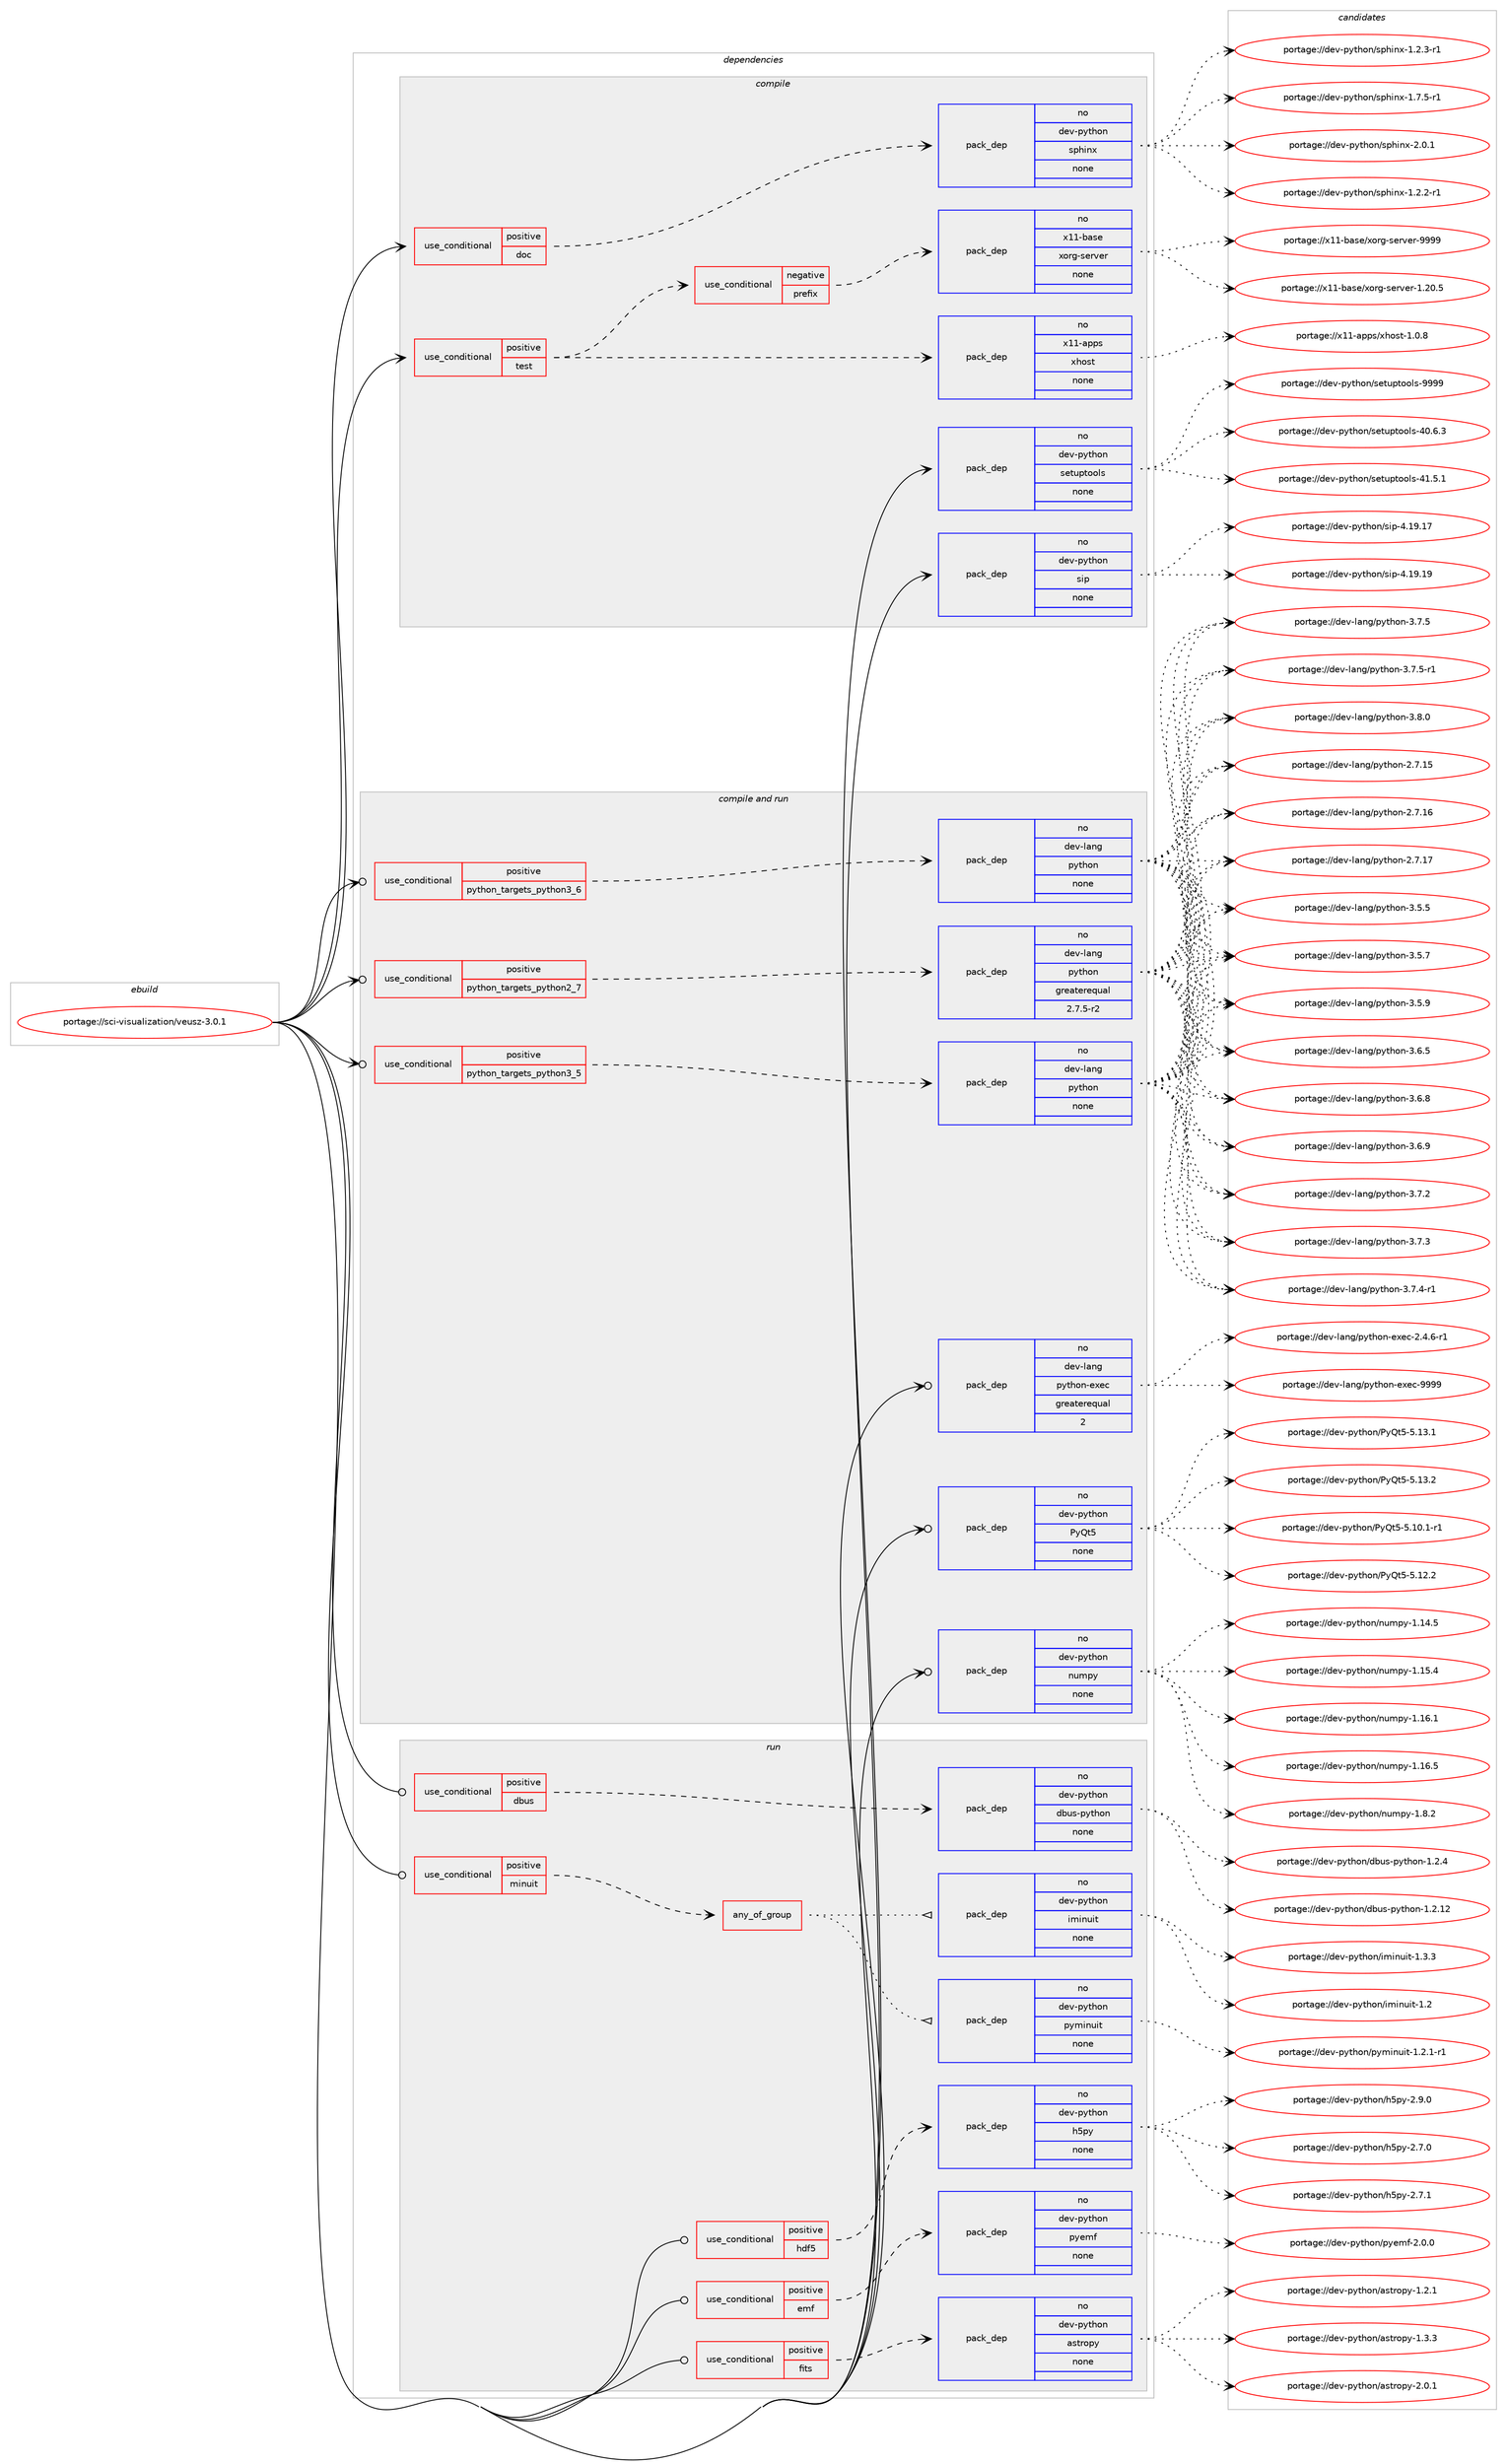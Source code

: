 digraph prolog {

# *************
# Graph options
# *************

newrank=true;
concentrate=true;
compound=true;
graph [rankdir=LR,fontname=Helvetica,fontsize=10,ranksep=1.5];#, ranksep=2.5, nodesep=0.2];
edge  [arrowhead=vee];
node  [fontname=Helvetica,fontsize=10];

# **********
# The ebuild
# **********

subgraph cluster_leftcol {
color=gray;
rank=same;
label=<<i>ebuild</i>>;
id [label="portage://sci-visualization/veusz-3.0.1", color=red, width=4, href="../sci-visualization/veusz-3.0.1.svg"];
}

# ****************
# The dependencies
# ****************

subgraph cluster_midcol {
color=gray;
label=<<i>dependencies</i>>;
subgraph cluster_compile {
fillcolor="#eeeeee";
style=filled;
label=<<i>compile</i>>;
subgraph cond98707 {
dependency398700 [label=<<TABLE BORDER="0" CELLBORDER="1" CELLSPACING="0" CELLPADDING="4"><TR><TD ROWSPAN="3" CELLPADDING="10">use_conditional</TD></TR><TR><TD>positive</TD></TR><TR><TD>doc</TD></TR></TABLE>>, shape=none, color=red];
subgraph pack293210 {
dependency398701 [label=<<TABLE BORDER="0" CELLBORDER="1" CELLSPACING="0" CELLPADDING="4" WIDTH="220"><TR><TD ROWSPAN="6" CELLPADDING="30">pack_dep</TD></TR><TR><TD WIDTH="110">no</TD></TR><TR><TD>dev-python</TD></TR><TR><TD>sphinx</TD></TR><TR><TD>none</TD></TR><TR><TD></TD></TR></TABLE>>, shape=none, color=blue];
}
dependency398700:e -> dependency398701:w [weight=20,style="dashed",arrowhead="vee"];
}
id:e -> dependency398700:w [weight=20,style="solid",arrowhead="vee"];
subgraph cond98708 {
dependency398702 [label=<<TABLE BORDER="0" CELLBORDER="1" CELLSPACING="0" CELLPADDING="4"><TR><TD ROWSPAN="3" CELLPADDING="10">use_conditional</TD></TR><TR><TD>positive</TD></TR><TR><TD>test</TD></TR></TABLE>>, shape=none, color=red];
subgraph cond98709 {
dependency398703 [label=<<TABLE BORDER="0" CELLBORDER="1" CELLSPACING="0" CELLPADDING="4"><TR><TD ROWSPAN="3" CELLPADDING="10">use_conditional</TD></TR><TR><TD>negative</TD></TR><TR><TD>prefix</TD></TR></TABLE>>, shape=none, color=red];
subgraph pack293211 {
dependency398704 [label=<<TABLE BORDER="0" CELLBORDER="1" CELLSPACING="0" CELLPADDING="4" WIDTH="220"><TR><TD ROWSPAN="6" CELLPADDING="30">pack_dep</TD></TR><TR><TD WIDTH="110">no</TD></TR><TR><TD>x11-base</TD></TR><TR><TD>xorg-server</TD></TR><TR><TD>none</TD></TR><TR><TD></TD></TR></TABLE>>, shape=none, color=blue];
}
dependency398703:e -> dependency398704:w [weight=20,style="dashed",arrowhead="vee"];
}
dependency398702:e -> dependency398703:w [weight=20,style="dashed",arrowhead="vee"];
subgraph pack293212 {
dependency398705 [label=<<TABLE BORDER="0" CELLBORDER="1" CELLSPACING="0" CELLPADDING="4" WIDTH="220"><TR><TD ROWSPAN="6" CELLPADDING="30">pack_dep</TD></TR><TR><TD WIDTH="110">no</TD></TR><TR><TD>x11-apps</TD></TR><TR><TD>xhost</TD></TR><TR><TD>none</TD></TR><TR><TD></TD></TR></TABLE>>, shape=none, color=blue];
}
dependency398702:e -> dependency398705:w [weight=20,style="dashed",arrowhead="vee"];
}
id:e -> dependency398702:w [weight=20,style="solid",arrowhead="vee"];
subgraph pack293213 {
dependency398706 [label=<<TABLE BORDER="0" CELLBORDER="1" CELLSPACING="0" CELLPADDING="4" WIDTH="220"><TR><TD ROWSPAN="6" CELLPADDING="30">pack_dep</TD></TR><TR><TD WIDTH="110">no</TD></TR><TR><TD>dev-python</TD></TR><TR><TD>setuptools</TD></TR><TR><TD>none</TD></TR><TR><TD></TD></TR></TABLE>>, shape=none, color=blue];
}
id:e -> dependency398706:w [weight=20,style="solid",arrowhead="vee"];
subgraph pack293214 {
dependency398707 [label=<<TABLE BORDER="0" CELLBORDER="1" CELLSPACING="0" CELLPADDING="4" WIDTH="220"><TR><TD ROWSPAN="6" CELLPADDING="30">pack_dep</TD></TR><TR><TD WIDTH="110">no</TD></TR><TR><TD>dev-python</TD></TR><TR><TD>sip</TD></TR><TR><TD>none</TD></TR><TR><TD></TD></TR></TABLE>>, shape=none, color=blue];
}
id:e -> dependency398707:w [weight=20,style="solid",arrowhead="vee"];
}
subgraph cluster_compileandrun {
fillcolor="#eeeeee";
style=filled;
label=<<i>compile and run</i>>;
subgraph cond98710 {
dependency398708 [label=<<TABLE BORDER="0" CELLBORDER="1" CELLSPACING="0" CELLPADDING="4"><TR><TD ROWSPAN="3" CELLPADDING="10">use_conditional</TD></TR><TR><TD>positive</TD></TR><TR><TD>python_targets_python2_7</TD></TR></TABLE>>, shape=none, color=red];
subgraph pack293215 {
dependency398709 [label=<<TABLE BORDER="0" CELLBORDER="1" CELLSPACING="0" CELLPADDING="4" WIDTH="220"><TR><TD ROWSPAN="6" CELLPADDING="30">pack_dep</TD></TR><TR><TD WIDTH="110">no</TD></TR><TR><TD>dev-lang</TD></TR><TR><TD>python</TD></TR><TR><TD>greaterequal</TD></TR><TR><TD>2.7.5-r2</TD></TR></TABLE>>, shape=none, color=blue];
}
dependency398708:e -> dependency398709:w [weight=20,style="dashed",arrowhead="vee"];
}
id:e -> dependency398708:w [weight=20,style="solid",arrowhead="odotvee"];
subgraph cond98711 {
dependency398710 [label=<<TABLE BORDER="0" CELLBORDER="1" CELLSPACING="0" CELLPADDING="4"><TR><TD ROWSPAN="3" CELLPADDING="10">use_conditional</TD></TR><TR><TD>positive</TD></TR><TR><TD>python_targets_python3_5</TD></TR></TABLE>>, shape=none, color=red];
subgraph pack293216 {
dependency398711 [label=<<TABLE BORDER="0" CELLBORDER="1" CELLSPACING="0" CELLPADDING="4" WIDTH="220"><TR><TD ROWSPAN="6" CELLPADDING="30">pack_dep</TD></TR><TR><TD WIDTH="110">no</TD></TR><TR><TD>dev-lang</TD></TR><TR><TD>python</TD></TR><TR><TD>none</TD></TR><TR><TD></TD></TR></TABLE>>, shape=none, color=blue];
}
dependency398710:e -> dependency398711:w [weight=20,style="dashed",arrowhead="vee"];
}
id:e -> dependency398710:w [weight=20,style="solid",arrowhead="odotvee"];
subgraph cond98712 {
dependency398712 [label=<<TABLE BORDER="0" CELLBORDER="1" CELLSPACING="0" CELLPADDING="4"><TR><TD ROWSPAN="3" CELLPADDING="10">use_conditional</TD></TR><TR><TD>positive</TD></TR><TR><TD>python_targets_python3_6</TD></TR></TABLE>>, shape=none, color=red];
subgraph pack293217 {
dependency398713 [label=<<TABLE BORDER="0" CELLBORDER="1" CELLSPACING="0" CELLPADDING="4" WIDTH="220"><TR><TD ROWSPAN="6" CELLPADDING="30">pack_dep</TD></TR><TR><TD WIDTH="110">no</TD></TR><TR><TD>dev-lang</TD></TR><TR><TD>python</TD></TR><TR><TD>none</TD></TR><TR><TD></TD></TR></TABLE>>, shape=none, color=blue];
}
dependency398712:e -> dependency398713:w [weight=20,style="dashed",arrowhead="vee"];
}
id:e -> dependency398712:w [weight=20,style="solid",arrowhead="odotvee"];
subgraph pack293218 {
dependency398714 [label=<<TABLE BORDER="0" CELLBORDER="1" CELLSPACING="0" CELLPADDING="4" WIDTH="220"><TR><TD ROWSPAN="6" CELLPADDING="30">pack_dep</TD></TR><TR><TD WIDTH="110">no</TD></TR><TR><TD>dev-lang</TD></TR><TR><TD>python-exec</TD></TR><TR><TD>greaterequal</TD></TR><TR><TD>2</TD></TR></TABLE>>, shape=none, color=blue];
}
id:e -> dependency398714:w [weight=20,style="solid",arrowhead="odotvee"];
subgraph pack293219 {
dependency398715 [label=<<TABLE BORDER="0" CELLBORDER="1" CELLSPACING="0" CELLPADDING="4" WIDTH="220"><TR><TD ROWSPAN="6" CELLPADDING="30">pack_dep</TD></TR><TR><TD WIDTH="110">no</TD></TR><TR><TD>dev-python</TD></TR><TR><TD>PyQt5</TD></TR><TR><TD>none</TD></TR><TR><TD></TD></TR></TABLE>>, shape=none, color=blue];
}
id:e -> dependency398715:w [weight=20,style="solid",arrowhead="odotvee"];
subgraph pack293220 {
dependency398716 [label=<<TABLE BORDER="0" CELLBORDER="1" CELLSPACING="0" CELLPADDING="4" WIDTH="220"><TR><TD ROWSPAN="6" CELLPADDING="30">pack_dep</TD></TR><TR><TD WIDTH="110">no</TD></TR><TR><TD>dev-python</TD></TR><TR><TD>numpy</TD></TR><TR><TD>none</TD></TR><TR><TD></TD></TR></TABLE>>, shape=none, color=blue];
}
id:e -> dependency398716:w [weight=20,style="solid",arrowhead="odotvee"];
}
subgraph cluster_run {
fillcolor="#eeeeee";
style=filled;
label=<<i>run</i>>;
subgraph cond98713 {
dependency398717 [label=<<TABLE BORDER="0" CELLBORDER="1" CELLSPACING="0" CELLPADDING="4"><TR><TD ROWSPAN="3" CELLPADDING="10">use_conditional</TD></TR><TR><TD>positive</TD></TR><TR><TD>dbus</TD></TR></TABLE>>, shape=none, color=red];
subgraph pack293221 {
dependency398718 [label=<<TABLE BORDER="0" CELLBORDER="1" CELLSPACING="0" CELLPADDING="4" WIDTH="220"><TR><TD ROWSPAN="6" CELLPADDING="30">pack_dep</TD></TR><TR><TD WIDTH="110">no</TD></TR><TR><TD>dev-python</TD></TR><TR><TD>dbus-python</TD></TR><TR><TD>none</TD></TR><TR><TD></TD></TR></TABLE>>, shape=none, color=blue];
}
dependency398717:e -> dependency398718:w [weight=20,style="dashed",arrowhead="vee"];
}
id:e -> dependency398717:w [weight=20,style="solid",arrowhead="odot"];
subgraph cond98714 {
dependency398719 [label=<<TABLE BORDER="0" CELLBORDER="1" CELLSPACING="0" CELLPADDING="4"><TR><TD ROWSPAN="3" CELLPADDING="10">use_conditional</TD></TR><TR><TD>positive</TD></TR><TR><TD>emf</TD></TR></TABLE>>, shape=none, color=red];
subgraph pack293222 {
dependency398720 [label=<<TABLE BORDER="0" CELLBORDER="1" CELLSPACING="0" CELLPADDING="4" WIDTH="220"><TR><TD ROWSPAN="6" CELLPADDING="30">pack_dep</TD></TR><TR><TD WIDTH="110">no</TD></TR><TR><TD>dev-python</TD></TR><TR><TD>pyemf</TD></TR><TR><TD>none</TD></TR><TR><TD></TD></TR></TABLE>>, shape=none, color=blue];
}
dependency398719:e -> dependency398720:w [weight=20,style="dashed",arrowhead="vee"];
}
id:e -> dependency398719:w [weight=20,style="solid",arrowhead="odot"];
subgraph cond98715 {
dependency398721 [label=<<TABLE BORDER="0" CELLBORDER="1" CELLSPACING="0" CELLPADDING="4"><TR><TD ROWSPAN="3" CELLPADDING="10">use_conditional</TD></TR><TR><TD>positive</TD></TR><TR><TD>fits</TD></TR></TABLE>>, shape=none, color=red];
subgraph pack293223 {
dependency398722 [label=<<TABLE BORDER="0" CELLBORDER="1" CELLSPACING="0" CELLPADDING="4" WIDTH="220"><TR><TD ROWSPAN="6" CELLPADDING="30">pack_dep</TD></TR><TR><TD WIDTH="110">no</TD></TR><TR><TD>dev-python</TD></TR><TR><TD>astropy</TD></TR><TR><TD>none</TD></TR><TR><TD></TD></TR></TABLE>>, shape=none, color=blue];
}
dependency398721:e -> dependency398722:w [weight=20,style="dashed",arrowhead="vee"];
}
id:e -> dependency398721:w [weight=20,style="solid",arrowhead="odot"];
subgraph cond98716 {
dependency398723 [label=<<TABLE BORDER="0" CELLBORDER="1" CELLSPACING="0" CELLPADDING="4"><TR><TD ROWSPAN="3" CELLPADDING="10">use_conditional</TD></TR><TR><TD>positive</TD></TR><TR><TD>hdf5</TD></TR></TABLE>>, shape=none, color=red];
subgraph pack293224 {
dependency398724 [label=<<TABLE BORDER="0" CELLBORDER="1" CELLSPACING="0" CELLPADDING="4" WIDTH="220"><TR><TD ROWSPAN="6" CELLPADDING="30">pack_dep</TD></TR><TR><TD WIDTH="110">no</TD></TR><TR><TD>dev-python</TD></TR><TR><TD>h5py</TD></TR><TR><TD>none</TD></TR><TR><TD></TD></TR></TABLE>>, shape=none, color=blue];
}
dependency398723:e -> dependency398724:w [weight=20,style="dashed",arrowhead="vee"];
}
id:e -> dependency398723:w [weight=20,style="solid",arrowhead="odot"];
subgraph cond98717 {
dependency398725 [label=<<TABLE BORDER="0" CELLBORDER="1" CELLSPACING="0" CELLPADDING="4"><TR><TD ROWSPAN="3" CELLPADDING="10">use_conditional</TD></TR><TR><TD>positive</TD></TR><TR><TD>minuit</TD></TR></TABLE>>, shape=none, color=red];
subgraph any6576 {
dependency398726 [label=<<TABLE BORDER="0" CELLBORDER="1" CELLSPACING="0" CELLPADDING="4"><TR><TD CELLPADDING="10">any_of_group</TD></TR></TABLE>>, shape=none, color=red];subgraph pack293225 {
dependency398727 [label=<<TABLE BORDER="0" CELLBORDER="1" CELLSPACING="0" CELLPADDING="4" WIDTH="220"><TR><TD ROWSPAN="6" CELLPADDING="30">pack_dep</TD></TR><TR><TD WIDTH="110">no</TD></TR><TR><TD>dev-python</TD></TR><TR><TD>iminuit</TD></TR><TR><TD>none</TD></TR><TR><TD></TD></TR></TABLE>>, shape=none, color=blue];
}
dependency398726:e -> dependency398727:w [weight=20,style="dotted",arrowhead="oinv"];
subgraph pack293226 {
dependency398728 [label=<<TABLE BORDER="0" CELLBORDER="1" CELLSPACING="0" CELLPADDING="4" WIDTH="220"><TR><TD ROWSPAN="6" CELLPADDING="30">pack_dep</TD></TR><TR><TD WIDTH="110">no</TD></TR><TR><TD>dev-python</TD></TR><TR><TD>pyminuit</TD></TR><TR><TD>none</TD></TR><TR><TD></TD></TR></TABLE>>, shape=none, color=blue];
}
dependency398726:e -> dependency398728:w [weight=20,style="dotted",arrowhead="oinv"];
}
dependency398725:e -> dependency398726:w [weight=20,style="dashed",arrowhead="vee"];
}
id:e -> dependency398725:w [weight=20,style="solid",arrowhead="odot"];
}
}

# **************
# The candidates
# **************

subgraph cluster_choices {
rank=same;
color=gray;
label=<<i>candidates</i>>;

subgraph choice293210 {
color=black;
nodesep=1;
choiceportage10010111845112121116104111110471151121041051101204549465046504511449 [label="portage://dev-python/sphinx-1.2.2-r1", color=red, width=4,href="../dev-python/sphinx-1.2.2-r1.svg"];
choiceportage10010111845112121116104111110471151121041051101204549465046514511449 [label="portage://dev-python/sphinx-1.2.3-r1", color=red, width=4,href="../dev-python/sphinx-1.2.3-r1.svg"];
choiceportage10010111845112121116104111110471151121041051101204549465546534511449 [label="portage://dev-python/sphinx-1.7.5-r1", color=red, width=4,href="../dev-python/sphinx-1.7.5-r1.svg"];
choiceportage1001011184511212111610411111047115112104105110120455046484649 [label="portage://dev-python/sphinx-2.0.1", color=red, width=4,href="../dev-python/sphinx-2.0.1.svg"];
dependency398701:e -> choiceportage10010111845112121116104111110471151121041051101204549465046504511449:w [style=dotted,weight="100"];
dependency398701:e -> choiceportage10010111845112121116104111110471151121041051101204549465046514511449:w [style=dotted,weight="100"];
dependency398701:e -> choiceportage10010111845112121116104111110471151121041051101204549465546534511449:w [style=dotted,weight="100"];
dependency398701:e -> choiceportage1001011184511212111610411111047115112104105110120455046484649:w [style=dotted,weight="100"];
}
subgraph choice293211 {
color=black;
nodesep=1;
choiceportage1204949459897115101471201111141034511510111411810111445494650484653 [label="portage://x11-base/xorg-server-1.20.5", color=red, width=4,href="../x11-base/xorg-server-1.20.5.svg"];
choiceportage120494945989711510147120111114103451151011141181011144557575757 [label="portage://x11-base/xorg-server-9999", color=red, width=4,href="../x11-base/xorg-server-9999.svg"];
dependency398704:e -> choiceportage1204949459897115101471201111141034511510111411810111445494650484653:w [style=dotted,weight="100"];
dependency398704:e -> choiceportage120494945989711510147120111114103451151011141181011144557575757:w [style=dotted,weight="100"];
}
subgraph choice293212 {
color=black;
nodesep=1;
choiceportage1204949459711211211547120104111115116454946484656 [label="portage://x11-apps/xhost-1.0.8", color=red, width=4,href="../x11-apps/xhost-1.0.8.svg"];
dependency398705:e -> choiceportage1204949459711211211547120104111115116454946484656:w [style=dotted,weight="100"];
}
subgraph choice293213 {
color=black;
nodesep=1;
choiceportage100101118451121211161041111104711510111611711211611111110811545524846544651 [label="portage://dev-python/setuptools-40.6.3", color=red, width=4,href="../dev-python/setuptools-40.6.3.svg"];
choiceportage100101118451121211161041111104711510111611711211611111110811545524946534649 [label="portage://dev-python/setuptools-41.5.1", color=red, width=4,href="../dev-python/setuptools-41.5.1.svg"];
choiceportage10010111845112121116104111110471151011161171121161111111081154557575757 [label="portage://dev-python/setuptools-9999", color=red, width=4,href="../dev-python/setuptools-9999.svg"];
dependency398706:e -> choiceportage100101118451121211161041111104711510111611711211611111110811545524846544651:w [style=dotted,weight="100"];
dependency398706:e -> choiceportage100101118451121211161041111104711510111611711211611111110811545524946534649:w [style=dotted,weight="100"];
dependency398706:e -> choiceportage10010111845112121116104111110471151011161171121161111111081154557575757:w [style=dotted,weight="100"];
}
subgraph choice293214 {
color=black;
nodesep=1;
choiceportage10010111845112121116104111110471151051124552464957464955 [label="portage://dev-python/sip-4.19.17", color=red, width=4,href="../dev-python/sip-4.19.17.svg"];
choiceportage10010111845112121116104111110471151051124552464957464957 [label="portage://dev-python/sip-4.19.19", color=red, width=4,href="../dev-python/sip-4.19.19.svg"];
dependency398707:e -> choiceportage10010111845112121116104111110471151051124552464957464955:w [style=dotted,weight="100"];
dependency398707:e -> choiceportage10010111845112121116104111110471151051124552464957464957:w [style=dotted,weight="100"];
}
subgraph choice293215 {
color=black;
nodesep=1;
choiceportage10010111845108971101034711212111610411111045504655464953 [label="portage://dev-lang/python-2.7.15", color=red, width=4,href="../dev-lang/python-2.7.15.svg"];
choiceportage10010111845108971101034711212111610411111045504655464954 [label="portage://dev-lang/python-2.7.16", color=red, width=4,href="../dev-lang/python-2.7.16.svg"];
choiceportage10010111845108971101034711212111610411111045504655464955 [label="portage://dev-lang/python-2.7.17", color=red, width=4,href="../dev-lang/python-2.7.17.svg"];
choiceportage100101118451089711010347112121116104111110455146534653 [label="portage://dev-lang/python-3.5.5", color=red, width=4,href="../dev-lang/python-3.5.5.svg"];
choiceportage100101118451089711010347112121116104111110455146534655 [label="portage://dev-lang/python-3.5.7", color=red, width=4,href="../dev-lang/python-3.5.7.svg"];
choiceportage100101118451089711010347112121116104111110455146534657 [label="portage://dev-lang/python-3.5.9", color=red, width=4,href="../dev-lang/python-3.5.9.svg"];
choiceportage100101118451089711010347112121116104111110455146544653 [label="portage://dev-lang/python-3.6.5", color=red, width=4,href="../dev-lang/python-3.6.5.svg"];
choiceportage100101118451089711010347112121116104111110455146544656 [label="portage://dev-lang/python-3.6.8", color=red, width=4,href="../dev-lang/python-3.6.8.svg"];
choiceportage100101118451089711010347112121116104111110455146544657 [label="portage://dev-lang/python-3.6.9", color=red, width=4,href="../dev-lang/python-3.6.9.svg"];
choiceportage100101118451089711010347112121116104111110455146554650 [label="portage://dev-lang/python-3.7.2", color=red, width=4,href="../dev-lang/python-3.7.2.svg"];
choiceportage100101118451089711010347112121116104111110455146554651 [label="portage://dev-lang/python-3.7.3", color=red, width=4,href="../dev-lang/python-3.7.3.svg"];
choiceportage1001011184510897110103471121211161041111104551465546524511449 [label="portage://dev-lang/python-3.7.4-r1", color=red, width=4,href="../dev-lang/python-3.7.4-r1.svg"];
choiceportage100101118451089711010347112121116104111110455146554653 [label="portage://dev-lang/python-3.7.5", color=red, width=4,href="../dev-lang/python-3.7.5.svg"];
choiceportage1001011184510897110103471121211161041111104551465546534511449 [label="portage://dev-lang/python-3.7.5-r1", color=red, width=4,href="../dev-lang/python-3.7.5-r1.svg"];
choiceportage100101118451089711010347112121116104111110455146564648 [label="portage://dev-lang/python-3.8.0", color=red, width=4,href="../dev-lang/python-3.8.0.svg"];
dependency398709:e -> choiceportage10010111845108971101034711212111610411111045504655464953:w [style=dotted,weight="100"];
dependency398709:e -> choiceportage10010111845108971101034711212111610411111045504655464954:w [style=dotted,weight="100"];
dependency398709:e -> choiceportage10010111845108971101034711212111610411111045504655464955:w [style=dotted,weight="100"];
dependency398709:e -> choiceportage100101118451089711010347112121116104111110455146534653:w [style=dotted,weight="100"];
dependency398709:e -> choiceportage100101118451089711010347112121116104111110455146534655:w [style=dotted,weight="100"];
dependency398709:e -> choiceportage100101118451089711010347112121116104111110455146534657:w [style=dotted,weight="100"];
dependency398709:e -> choiceportage100101118451089711010347112121116104111110455146544653:w [style=dotted,weight="100"];
dependency398709:e -> choiceportage100101118451089711010347112121116104111110455146544656:w [style=dotted,weight="100"];
dependency398709:e -> choiceportage100101118451089711010347112121116104111110455146544657:w [style=dotted,weight="100"];
dependency398709:e -> choiceportage100101118451089711010347112121116104111110455146554650:w [style=dotted,weight="100"];
dependency398709:e -> choiceportage100101118451089711010347112121116104111110455146554651:w [style=dotted,weight="100"];
dependency398709:e -> choiceportage1001011184510897110103471121211161041111104551465546524511449:w [style=dotted,weight="100"];
dependency398709:e -> choiceportage100101118451089711010347112121116104111110455146554653:w [style=dotted,weight="100"];
dependency398709:e -> choiceportage1001011184510897110103471121211161041111104551465546534511449:w [style=dotted,weight="100"];
dependency398709:e -> choiceportage100101118451089711010347112121116104111110455146564648:w [style=dotted,weight="100"];
}
subgraph choice293216 {
color=black;
nodesep=1;
choiceportage10010111845108971101034711212111610411111045504655464953 [label="portage://dev-lang/python-2.7.15", color=red, width=4,href="../dev-lang/python-2.7.15.svg"];
choiceportage10010111845108971101034711212111610411111045504655464954 [label="portage://dev-lang/python-2.7.16", color=red, width=4,href="../dev-lang/python-2.7.16.svg"];
choiceportage10010111845108971101034711212111610411111045504655464955 [label="portage://dev-lang/python-2.7.17", color=red, width=4,href="../dev-lang/python-2.7.17.svg"];
choiceportage100101118451089711010347112121116104111110455146534653 [label="portage://dev-lang/python-3.5.5", color=red, width=4,href="../dev-lang/python-3.5.5.svg"];
choiceportage100101118451089711010347112121116104111110455146534655 [label="portage://dev-lang/python-3.5.7", color=red, width=4,href="../dev-lang/python-3.5.7.svg"];
choiceportage100101118451089711010347112121116104111110455146534657 [label="portage://dev-lang/python-3.5.9", color=red, width=4,href="../dev-lang/python-3.5.9.svg"];
choiceportage100101118451089711010347112121116104111110455146544653 [label="portage://dev-lang/python-3.6.5", color=red, width=4,href="../dev-lang/python-3.6.5.svg"];
choiceportage100101118451089711010347112121116104111110455146544656 [label="portage://dev-lang/python-3.6.8", color=red, width=4,href="../dev-lang/python-3.6.8.svg"];
choiceportage100101118451089711010347112121116104111110455146544657 [label="portage://dev-lang/python-3.6.9", color=red, width=4,href="../dev-lang/python-3.6.9.svg"];
choiceportage100101118451089711010347112121116104111110455146554650 [label="portage://dev-lang/python-3.7.2", color=red, width=4,href="../dev-lang/python-3.7.2.svg"];
choiceportage100101118451089711010347112121116104111110455146554651 [label="portage://dev-lang/python-3.7.3", color=red, width=4,href="../dev-lang/python-3.7.3.svg"];
choiceportage1001011184510897110103471121211161041111104551465546524511449 [label="portage://dev-lang/python-3.7.4-r1", color=red, width=4,href="../dev-lang/python-3.7.4-r1.svg"];
choiceportage100101118451089711010347112121116104111110455146554653 [label="portage://dev-lang/python-3.7.5", color=red, width=4,href="../dev-lang/python-3.7.5.svg"];
choiceportage1001011184510897110103471121211161041111104551465546534511449 [label="portage://dev-lang/python-3.7.5-r1", color=red, width=4,href="../dev-lang/python-3.7.5-r1.svg"];
choiceportage100101118451089711010347112121116104111110455146564648 [label="portage://dev-lang/python-3.8.0", color=red, width=4,href="../dev-lang/python-3.8.0.svg"];
dependency398711:e -> choiceportage10010111845108971101034711212111610411111045504655464953:w [style=dotted,weight="100"];
dependency398711:e -> choiceportage10010111845108971101034711212111610411111045504655464954:w [style=dotted,weight="100"];
dependency398711:e -> choiceportage10010111845108971101034711212111610411111045504655464955:w [style=dotted,weight="100"];
dependency398711:e -> choiceportage100101118451089711010347112121116104111110455146534653:w [style=dotted,weight="100"];
dependency398711:e -> choiceportage100101118451089711010347112121116104111110455146534655:w [style=dotted,weight="100"];
dependency398711:e -> choiceportage100101118451089711010347112121116104111110455146534657:w [style=dotted,weight="100"];
dependency398711:e -> choiceportage100101118451089711010347112121116104111110455146544653:w [style=dotted,weight="100"];
dependency398711:e -> choiceportage100101118451089711010347112121116104111110455146544656:w [style=dotted,weight="100"];
dependency398711:e -> choiceportage100101118451089711010347112121116104111110455146544657:w [style=dotted,weight="100"];
dependency398711:e -> choiceportage100101118451089711010347112121116104111110455146554650:w [style=dotted,weight="100"];
dependency398711:e -> choiceportage100101118451089711010347112121116104111110455146554651:w [style=dotted,weight="100"];
dependency398711:e -> choiceportage1001011184510897110103471121211161041111104551465546524511449:w [style=dotted,weight="100"];
dependency398711:e -> choiceportage100101118451089711010347112121116104111110455146554653:w [style=dotted,weight="100"];
dependency398711:e -> choiceportage1001011184510897110103471121211161041111104551465546534511449:w [style=dotted,weight="100"];
dependency398711:e -> choiceportage100101118451089711010347112121116104111110455146564648:w [style=dotted,weight="100"];
}
subgraph choice293217 {
color=black;
nodesep=1;
choiceportage10010111845108971101034711212111610411111045504655464953 [label="portage://dev-lang/python-2.7.15", color=red, width=4,href="../dev-lang/python-2.7.15.svg"];
choiceportage10010111845108971101034711212111610411111045504655464954 [label="portage://dev-lang/python-2.7.16", color=red, width=4,href="../dev-lang/python-2.7.16.svg"];
choiceportage10010111845108971101034711212111610411111045504655464955 [label="portage://dev-lang/python-2.7.17", color=red, width=4,href="../dev-lang/python-2.7.17.svg"];
choiceportage100101118451089711010347112121116104111110455146534653 [label="portage://dev-lang/python-3.5.5", color=red, width=4,href="../dev-lang/python-3.5.5.svg"];
choiceportage100101118451089711010347112121116104111110455146534655 [label="portage://dev-lang/python-3.5.7", color=red, width=4,href="../dev-lang/python-3.5.7.svg"];
choiceportage100101118451089711010347112121116104111110455146534657 [label="portage://dev-lang/python-3.5.9", color=red, width=4,href="../dev-lang/python-3.5.9.svg"];
choiceportage100101118451089711010347112121116104111110455146544653 [label="portage://dev-lang/python-3.6.5", color=red, width=4,href="../dev-lang/python-3.6.5.svg"];
choiceportage100101118451089711010347112121116104111110455146544656 [label="portage://dev-lang/python-3.6.8", color=red, width=4,href="../dev-lang/python-3.6.8.svg"];
choiceportage100101118451089711010347112121116104111110455146544657 [label="portage://dev-lang/python-3.6.9", color=red, width=4,href="../dev-lang/python-3.6.9.svg"];
choiceportage100101118451089711010347112121116104111110455146554650 [label="portage://dev-lang/python-3.7.2", color=red, width=4,href="../dev-lang/python-3.7.2.svg"];
choiceportage100101118451089711010347112121116104111110455146554651 [label="portage://dev-lang/python-3.7.3", color=red, width=4,href="../dev-lang/python-3.7.3.svg"];
choiceportage1001011184510897110103471121211161041111104551465546524511449 [label="portage://dev-lang/python-3.7.4-r1", color=red, width=4,href="../dev-lang/python-3.7.4-r1.svg"];
choiceportage100101118451089711010347112121116104111110455146554653 [label="portage://dev-lang/python-3.7.5", color=red, width=4,href="../dev-lang/python-3.7.5.svg"];
choiceportage1001011184510897110103471121211161041111104551465546534511449 [label="portage://dev-lang/python-3.7.5-r1", color=red, width=4,href="../dev-lang/python-3.7.5-r1.svg"];
choiceportage100101118451089711010347112121116104111110455146564648 [label="portage://dev-lang/python-3.8.0", color=red, width=4,href="../dev-lang/python-3.8.0.svg"];
dependency398713:e -> choiceportage10010111845108971101034711212111610411111045504655464953:w [style=dotted,weight="100"];
dependency398713:e -> choiceportage10010111845108971101034711212111610411111045504655464954:w [style=dotted,weight="100"];
dependency398713:e -> choiceportage10010111845108971101034711212111610411111045504655464955:w [style=dotted,weight="100"];
dependency398713:e -> choiceportage100101118451089711010347112121116104111110455146534653:w [style=dotted,weight="100"];
dependency398713:e -> choiceportage100101118451089711010347112121116104111110455146534655:w [style=dotted,weight="100"];
dependency398713:e -> choiceportage100101118451089711010347112121116104111110455146534657:w [style=dotted,weight="100"];
dependency398713:e -> choiceportage100101118451089711010347112121116104111110455146544653:w [style=dotted,weight="100"];
dependency398713:e -> choiceportage100101118451089711010347112121116104111110455146544656:w [style=dotted,weight="100"];
dependency398713:e -> choiceportage100101118451089711010347112121116104111110455146544657:w [style=dotted,weight="100"];
dependency398713:e -> choiceportage100101118451089711010347112121116104111110455146554650:w [style=dotted,weight="100"];
dependency398713:e -> choiceportage100101118451089711010347112121116104111110455146554651:w [style=dotted,weight="100"];
dependency398713:e -> choiceportage1001011184510897110103471121211161041111104551465546524511449:w [style=dotted,weight="100"];
dependency398713:e -> choiceportage100101118451089711010347112121116104111110455146554653:w [style=dotted,weight="100"];
dependency398713:e -> choiceportage1001011184510897110103471121211161041111104551465546534511449:w [style=dotted,weight="100"];
dependency398713:e -> choiceportage100101118451089711010347112121116104111110455146564648:w [style=dotted,weight="100"];
}
subgraph choice293218 {
color=black;
nodesep=1;
choiceportage10010111845108971101034711212111610411111045101120101994550465246544511449 [label="portage://dev-lang/python-exec-2.4.6-r1", color=red, width=4,href="../dev-lang/python-exec-2.4.6-r1.svg"];
choiceportage10010111845108971101034711212111610411111045101120101994557575757 [label="portage://dev-lang/python-exec-9999", color=red, width=4,href="../dev-lang/python-exec-9999.svg"];
dependency398714:e -> choiceportage10010111845108971101034711212111610411111045101120101994550465246544511449:w [style=dotted,weight="100"];
dependency398714:e -> choiceportage10010111845108971101034711212111610411111045101120101994557575757:w [style=dotted,weight="100"];
}
subgraph choice293219 {
color=black;
nodesep=1;
choiceportage1001011184511212111610411111047801218111653455346494846494511449 [label="portage://dev-python/PyQt5-5.10.1-r1", color=red, width=4,href="../dev-python/PyQt5-5.10.1-r1.svg"];
choiceportage100101118451121211161041111104780121811165345534649504650 [label="portage://dev-python/PyQt5-5.12.2", color=red, width=4,href="../dev-python/PyQt5-5.12.2.svg"];
choiceportage100101118451121211161041111104780121811165345534649514649 [label="portage://dev-python/PyQt5-5.13.1", color=red, width=4,href="../dev-python/PyQt5-5.13.1.svg"];
choiceportage100101118451121211161041111104780121811165345534649514650 [label="portage://dev-python/PyQt5-5.13.2", color=red, width=4,href="../dev-python/PyQt5-5.13.2.svg"];
dependency398715:e -> choiceportage1001011184511212111610411111047801218111653455346494846494511449:w [style=dotted,weight="100"];
dependency398715:e -> choiceportage100101118451121211161041111104780121811165345534649504650:w [style=dotted,weight="100"];
dependency398715:e -> choiceportage100101118451121211161041111104780121811165345534649514649:w [style=dotted,weight="100"];
dependency398715:e -> choiceportage100101118451121211161041111104780121811165345534649514650:w [style=dotted,weight="100"];
}
subgraph choice293220 {
color=black;
nodesep=1;
choiceportage100101118451121211161041111104711011710911212145494649524653 [label="portage://dev-python/numpy-1.14.5", color=red, width=4,href="../dev-python/numpy-1.14.5.svg"];
choiceportage100101118451121211161041111104711011710911212145494649534652 [label="portage://dev-python/numpy-1.15.4", color=red, width=4,href="../dev-python/numpy-1.15.4.svg"];
choiceportage100101118451121211161041111104711011710911212145494649544649 [label="portage://dev-python/numpy-1.16.1", color=red, width=4,href="../dev-python/numpy-1.16.1.svg"];
choiceportage100101118451121211161041111104711011710911212145494649544653 [label="portage://dev-python/numpy-1.16.5", color=red, width=4,href="../dev-python/numpy-1.16.5.svg"];
choiceportage1001011184511212111610411111047110117109112121454946564650 [label="portage://dev-python/numpy-1.8.2", color=red, width=4,href="../dev-python/numpy-1.8.2.svg"];
dependency398716:e -> choiceportage100101118451121211161041111104711011710911212145494649524653:w [style=dotted,weight="100"];
dependency398716:e -> choiceportage100101118451121211161041111104711011710911212145494649534652:w [style=dotted,weight="100"];
dependency398716:e -> choiceportage100101118451121211161041111104711011710911212145494649544649:w [style=dotted,weight="100"];
dependency398716:e -> choiceportage100101118451121211161041111104711011710911212145494649544653:w [style=dotted,weight="100"];
dependency398716:e -> choiceportage1001011184511212111610411111047110117109112121454946564650:w [style=dotted,weight="100"];
}
subgraph choice293221 {
color=black;
nodesep=1;
choiceportage1001011184511212111610411111047100981171154511212111610411111045494650464950 [label="portage://dev-python/dbus-python-1.2.12", color=red, width=4,href="../dev-python/dbus-python-1.2.12.svg"];
choiceportage10010111845112121116104111110471009811711545112121116104111110454946504652 [label="portage://dev-python/dbus-python-1.2.4", color=red, width=4,href="../dev-python/dbus-python-1.2.4.svg"];
dependency398718:e -> choiceportage1001011184511212111610411111047100981171154511212111610411111045494650464950:w [style=dotted,weight="100"];
dependency398718:e -> choiceportage10010111845112121116104111110471009811711545112121116104111110454946504652:w [style=dotted,weight="100"];
}
subgraph choice293222 {
color=black;
nodesep=1;
choiceportage1001011184511212111610411111047112121101109102455046484648 [label="portage://dev-python/pyemf-2.0.0", color=red, width=4,href="../dev-python/pyemf-2.0.0.svg"];
dependency398720:e -> choiceportage1001011184511212111610411111047112121101109102455046484648:w [style=dotted,weight="100"];
}
subgraph choice293223 {
color=black;
nodesep=1;
choiceportage100101118451121211161041111104797115116114111112121454946504649 [label="portage://dev-python/astropy-1.2.1", color=red, width=4,href="../dev-python/astropy-1.2.1.svg"];
choiceportage100101118451121211161041111104797115116114111112121454946514651 [label="portage://dev-python/astropy-1.3.3", color=red, width=4,href="../dev-python/astropy-1.3.3.svg"];
choiceportage100101118451121211161041111104797115116114111112121455046484649 [label="portage://dev-python/astropy-2.0.1", color=red, width=4,href="../dev-python/astropy-2.0.1.svg"];
dependency398722:e -> choiceportage100101118451121211161041111104797115116114111112121454946504649:w [style=dotted,weight="100"];
dependency398722:e -> choiceportage100101118451121211161041111104797115116114111112121454946514651:w [style=dotted,weight="100"];
dependency398722:e -> choiceportage100101118451121211161041111104797115116114111112121455046484649:w [style=dotted,weight="100"];
}
subgraph choice293224 {
color=black;
nodesep=1;
choiceportage100101118451121211161041111104710453112121455046554648 [label="portage://dev-python/h5py-2.7.0", color=red, width=4,href="../dev-python/h5py-2.7.0.svg"];
choiceportage100101118451121211161041111104710453112121455046554649 [label="portage://dev-python/h5py-2.7.1", color=red, width=4,href="../dev-python/h5py-2.7.1.svg"];
choiceportage100101118451121211161041111104710453112121455046574648 [label="portage://dev-python/h5py-2.9.0", color=red, width=4,href="../dev-python/h5py-2.9.0.svg"];
dependency398724:e -> choiceportage100101118451121211161041111104710453112121455046554648:w [style=dotted,weight="100"];
dependency398724:e -> choiceportage100101118451121211161041111104710453112121455046554649:w [style=dotted,weight="100"];
dependency398724:e -> choiceportage100101118451121211161041111104710453112121455046574648:w [style=dotted,weight="100"];
}
subgraph choice293225 {
color=black;
nodesep=1;
choiceportage100101118451121211161041111104710510910511011710511645494650 [label="portage://dev-python/iminuit-1.2", color=red, width=4,href="../dev-python/iminuit-1.2.svg"];
choiceportage1001011184511212111610411111047105109105110117105116454946514651 [label="portage://dev-python/iminuit-1.3.3", color=red, width=4,href="../dev-python/iminuit-1.3.3.svg"];
dependency398727:e -> choiceportage100101118451121211161041111104710510910511011710511645494650:w [style=dotted,weight="100"];
dependency398727:e -> choiceportage1001011184511212111610411111047105109105110117105116454946514651:w [style=dotted,weight="100"];
}
subgraph choice293226 {
color=black;
nodesep=1;
choiceportage10010111845112121116104111110471121211091051101171051164549465046494511449 [label="portage://dev-python/pyminuit-1.2.1-r1", color=red, width=4,href="../dev-python/pyminuit-1.2.1-r1.svg"];
dependency398728:e -> choiceportage10010111845112121116104111110471121211091051101171051164549465046494511449:w [style=dotted,weight="100"];
}
}

}
